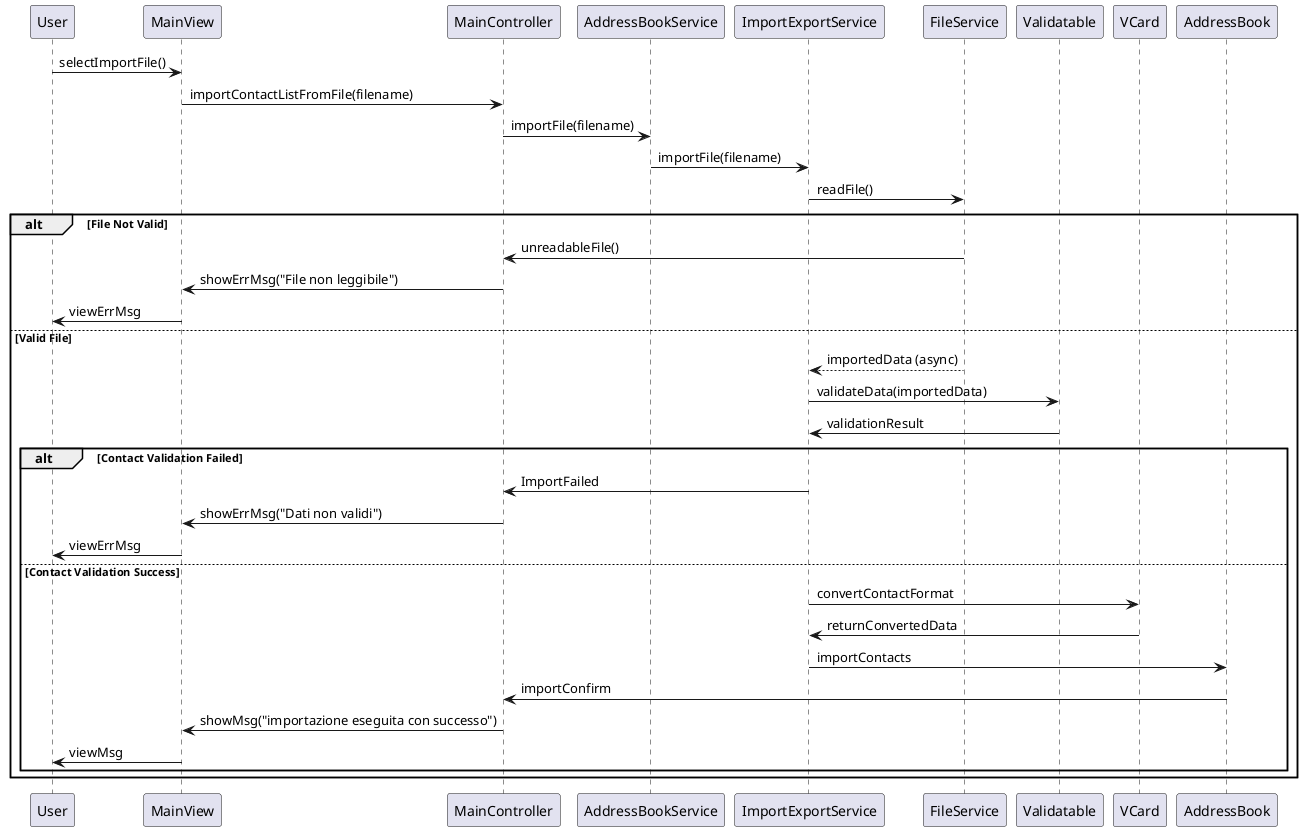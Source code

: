 @startuml
User -> MainView: selectImportFile()
MainView -> MainController: importContactListFromFile(filename)
MainController -> AddressBookService: importFile(filename)
AddressBookService -> ImportExportService: importFile(filename)
ImportExportService -> FileService: readFile()

alt File Not Valid
  FileService -> MainController: unreadableFile()
  MainController -> MainView: showErrMsg("File non leggibile")
  MainView -> User: viewErrMsg
else Valid File
  FileService --> ImportExportService: importedData (async)
  ImportExportService -> Validatable: validateData(importedData)
  Validatable -> ImportExportService: validationResult

  alt Contact Validation Failed
    ImportExportService -> MainController: ImportFailed
    MainController -> MainView: showErrMsg("Dati non validi")
    MainView -> User: viewErrMsg
  else Contact Validation Success
    ImportExportService -> VCard: convertContactFormat
    VCard -> ImportExportService: returnConvertedData
    ImportExportService -> AddressBook: importContacts
    AddressBook -> MainController: importConfirm
    MainController -> MainView: showMsg("importazione eseguita con successo")
    MainView -> User: viewMsg
  end
end
@enduml
